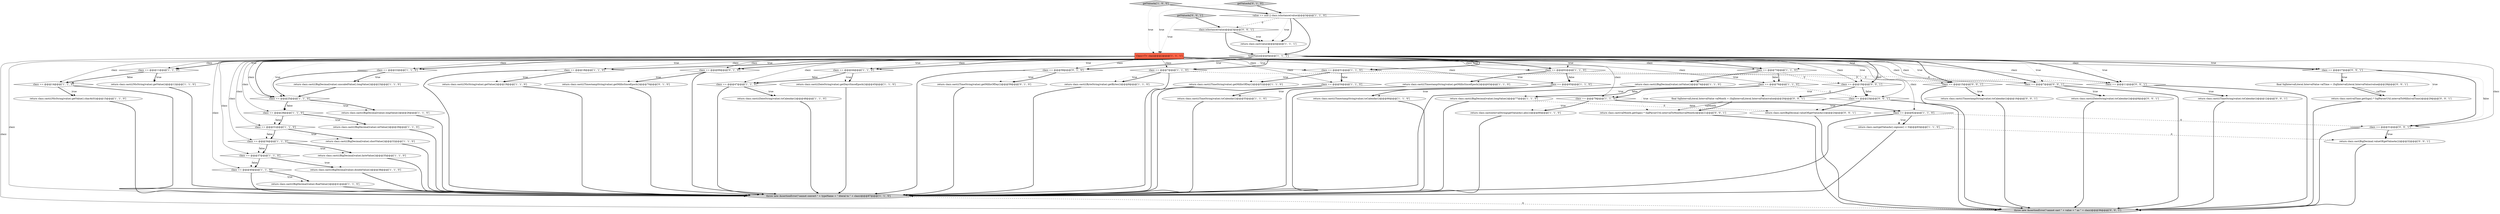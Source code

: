 digraph {
15 [style = filled, label = "clazz == @@@79@@@['1', '1', '0']", fillcolor = white, shape = diamond image = "AAA0AAABBB1BBB"];
66 [style = filled, label = "clazz == @@@7@@@['0', '0', '1']", fillcolor = white, shape = diamond image = "AAA0AAABBB3BBB"];
8 [style = filled, label = "value == null || clazz.isInstance(value)@@@3@@@['1', '1', '0']", fillcolor = white, shape = diamond image = "AAA0AAABBB1BBB"];
17 [style = filled, label = "typeName@@@6@@@['1', '1', '1']", fillcolor = white, shape = diamond image = "AAA0AAABBB1BBB"];
59 [style = filled, label = "getValueAs['0', '0', '1']", fillcolor = lightgray, shape = diamond image = "AAA0AAABBB3BBB"];
25 [style = filled, label = "return clazz.cast(((BigDecimal)value).intValue())@@@74@@@['1', '1', '0']", fillcolor = white, shape = ellipse image = "AAA0AAABBB1BBB"];
28 [style = filled, label = "clazz == @@@31@@@['1', '1', '0']", fillcolor = white, shape = diamond image = "AAA0AAABBB1BBB"];
67 [style = filled, label = "clazz == @@@15@@@['0', '0', '1']", fillcolor = white, shape = diamond image = "AAA0AAABBB3BBB"];
22 [style = filled, label = "clazz == @@@22@@@['1', '1', '0']", fillcolor = white, shape = diamond image = "AAA0AAABBB1BBB"];
27 [style = filled, label = "clazz == @@@44@@@['1', '1', '0']", fillcolor = white, shape = diamond image = "AAA0AAABBB1BBB"];
2 [style = filled, label = "clazz == @@@28@@@['1', '1', '0']", fillcolor = white, shape = diamond image = "AAA0AAABBB1BBB"];
62 [style = filled, label = "return clazz.cast(((DateString)value).toCalendar())@@@8@@@['0', '0', '1']", fillcolor = white, shape = ellipse image = "AAA0AAABBB3BBB"];
32 [style = filled, label = "clazz == @@@34@@@['1', '1', '0']", fillcolor = white, shape = diamond image = "AAA0AAABBB1BBB"];
46 [style = filled, label = "clazz == @@@65@@@['1', '1', '0']", fillcolor = white, shape = diamond image = "AAA0AAABBB1BBB"];
53 [style = filled, label = "return clazz.cast(((TimestampString)value).toCalendar())@@@16@@@['0', '0', '1']", fillcolor = white, shape = ellipse image = "AAA0AAABBB3BBB"];
49 [style = filled, label = "clazz == @@@69@@@['0', '1', '0']", fillcolor = white, shape = diamond image = "AAA1AAABBB2BBB"];
64 [style = filled, label = "return clazz.cast(valMonth.getSign() * SqlParserUtil.intervalToMonths(valMonth))@@@21@@@['0', '0', '1']", fillcolor = white, shape = ellipse image = "AAA0AAABBB3BBB"];
11 [style = filled, label = "throw new AssertionError(\"cannot convert \" + typeName + \" literal to \" + clazz)@@@87@@@['1', '1', '0']", fillcolor = lightgray, shape = ellipse image = "AAA0AAABBB1BBB"];
41 [style = filled, label = "return clazz.cast(((BigDecimal)value).longValue())@@@26@@@['1', '1', '0']", fillcolor = white, shape = ellipse image = "AAA0AAABBB1BBB"];
58 [style = filled, label = "throw new AssertionError(\"cannot cast \" + value + \" as \" + clazz)@@@36@@@['0', '0', '1']", fillcolor = lightgray, shape = ellipse image = "AAA0AAABBB3BBB"];
18 [style = filled, label = "clazz == @@@76@@@['1', '1', '0']", fillcolor = white, shape = diamond image = "AAA0AAABBB1BBB"];
44 [style = filled, label = "clazz == @@@11@@@['1', '1', '0']", fillcolor = white, shape = diamond image = "AAA0AAABBB1BBB"];
65 [style = filled, label = "clazz == @@@27@@@['0', '0', '1']", fillcolor = white, shape = diamond image = "AAA0AAABBB3BBB"];
33 [style = filled, label = "clazz == @@@40@@@['1', '1', '0']", fillcolor = white, shape = diamond image = "AAA0AAABBB1BBB"];
31 [style = filled, label = "return clazz.cast(((NlsString)value).getValue())@@@19@@@['1', '1', '0']", fillcolor = white, shape = ellipse image = "AAA0AAABBB1BBB"];
55 [style = filled, label = "clazz == @@@31@@@['0', '0', '1']", fillcolor = white, shape = diamond image = "AAA0AAABBB3BBB"];
16 [style = filled, label = "clazz == @@@82@@@['1', '1', '0']", fillcolor = white, shape = diamond image = "AAA0AAABBB1BBB"];
57 [style = filled, label = "final SqlIntervalLiteral.IntervalValue valTime = (SqlIntervalLiteral.IntervalValue)value@@@28@@@['0', '0', '1']", fillcolor = white, shape = ellipse image = "AAA0AAABBB3BBB"];
61 [style = filled, label = "clazz == @@@23@@@['0', '0', '1']", fillcolor = white, shape = diamond image = "AAA0AAABBB3BBB"];
7 [style = filled, label = "clazz == @@@54@@@['1', '1', '0']", fillcolor = white, shape = diamond image = "AAA0AAABBB1BBB"];
4 [style = filled, label = "return clazz.cast(((NlsString)value).getValue())@@@12@@@['1', '1', '0']", fillcolor = white, shape = ellipse image = "AAA0AAABBB1BBB"];
3 [style = filled, label = "return clazz.cast(value)@@@4@@@['1', '1', '1']", fillcolor = white, shape = ellipse image = "AAA0AAABBB1BBB"];
23 [style = filled, label = "return clazz.cast(((BigDecimal)value).unscaledValue().longValue())@@@23@@@['1', '1', '0']", fillcolor = white, shape = ellipse image = "AAA0AAABBB1BBB"];
0 [style = filled, label = "return clazz.cast(((NlsString)value).getValue().charAt(0))@@@15@@@['1', '1', '0']", fillcolor = white, shape = ellipse image = "AAA0AAABBB1BBB"];
19 [style = filled, label = "Class<T> clazz@@@2@@@['1', '1', '1']", fillcolor = tomato, shape = box image = "AAA0AAABBB1BBB"];
20 [style = filled, label = "clazz == @@@14@@@['1', '1', '0']", fillcolor = white, shape = diamond image = "AAA0AAABBB1BBB"];
39 [style = filled, label = "return clazz.cast(((BigDecimal)value).byteValue())@@@35@@@['1', '1', '0']", fillcolor = white, shape = ellipse image = "AAA0AAABBB1BBB"];
38 [style = filled, label = "return clazz.cast(intervalString(getValueAs().abs()))@@@80@@@['1', '1', '0']", fillcolor = white, shape = ellipse image = "AAA0AAABBB1BBB"];
10 [style = filled, label = "return clazz.cast(((DateString)value).toCalendar())@@@48@@@['1', '1', '0']", fillcolor = white, shape = ellipse image = "AAA0AAABBB1BBB"];
21 [style = filled, label = "clazz == @@@25@@@['1', '1', '0']", fillcolor = white, shape = diamond image = "AAA0AAABBB1BBB"];
43 [style = filled, label = "clazz == @@@51@@@['1', '1', '0']", fillcolor = white, shape = diamond image = "AAA0AAABBB1BBB"];
40 [style = filled, label = "return clazz.cast(((TimeString)value).getMillisOfDay())@@@52@@@['1', '1', '0']", fillcolor = white, shape = ellipse image = "AAA0AAABBB1BBB"];
47 [style = filled, label = "return clazz.cast(getValueAs().signum() < 0)@@@83@@@['1', '1', '0']", fillcolor = white, shape = ellipse image = "AAA0AAABBB1BBB"];
50 [style = filled, label = "return clazz.cast(((TimeString)value).getMillisOfDay())@@@59@@@['0', '1', '0']", fillcolor = white, shape = ellipse image = "AAA1AAABBB2BBB"];
35 [style = filled, label = "clazz == @@@47@@@['1', '1', '0']", fillcolor = white, shape = diamond image = "AAA0AAABBB1BBB"];
29 [style = filled, label = "clazz == @@@62@@@['1', '1', '0']", fillcolor = white, shape = diamond image = "AAA0AAABBB1BBB"];
14 [style = filled, label = "clazz == @@@37@@@['1', '1', '0']", fillcolor = white, shape = diamond image = "AAA0AAABBB1BBB"];
52 [style = filled, label = "clazz == @@@58@@@['0', '1', '0']", fillcolor = white, shape = diamond image = "AAA1AAABBB2BBB"];
56 [style = filled, label = "clazz == @@@19@@@['0', '0', '1']", fillcolor = white, shape = diamond image = "AAA0AAABBB3BBB"];
60 [style = filled, label = "clazz.isInstance(value)@@@3@@@['0', '0', '1']", fillcolor = white, shape = diamond image = "AAA0AAABBB3BBB"];
68 [style = filled, label = "return clazz.cast(BigDecimal.valueOf(getValueAs()))@@@24@@@['0', '0', '1']", fillcolor = white, shape = ellipse image = "AAA0AAABBB3BBB"];
9 [style = filled, label = "return clazz.cast(((BigDecimal)value).shortValue())@@@32@@@['1', '1', '0']", fillcolor = white, shape = ellipse image = "AAA0AAABBB1BBB"];
13 [style = filled, label = "return clazz.cast(((BigDecimal)value).longValue())@@@77@@@['1', '1', '0']", fillcolor = white, shape = ellipse image = "AAA0AAABBB1BBB"];
70 [style = filled, label = "return clazz.cast(BigDecimal.valueOf(getValueAs()))@@@32@@@['0', '0', '1']", fillcolor = white, shape = ellipse image = "AAA0AAABBB3BBB"];
6 [style = filled, label = "return clazz.cast(((TimestampString)value).toCalendar())@@@66@@@['1', '1', '0']", fillcolor = white, shape = ellipse image = "AAA0AAABBB1BBB"];
37 [style = filled, label = "return clazz.cast(((BigDecimal)value).floatValue())@@@41@@@['1', '1', '0']", fillcolor = white, shape = ellipse image = "AAA0AAABBB1BBB"];
1 [style = filled, label = "return clazz.cast(((DateString)value).getDaysSinceEpoch())@@@45@@@['1', '1', '0']", fillcolor = white, shape = ellipse image = "AAA0AAABBB1BBB"];
42 [style = filled, label = "return clazz.cast(((BigDecimal)value).doubleValue())@@@38@@@['1', '1', '0']", fillcolor = white, shape = ellipse image = "AAA0AAABBB1BBB"];
63 [style = filled, label = "return clazz.cast(((TimeString)value).toCalendar())@@@12@@@['0', '0', '1']", fillcolor = white, shape = ellipse image = "AAA0AAABBB3BBB"];
69 [style = filled, label = "clazz == @@@11@@@['0', '0', '1']", fillcolor = white, shape = diamond image = "AAA0AAABBB3BBB"];
12 [style = filled, label = "clazz == @@@7@@@['1', '1', '0']", fillcolor = white, shape = diamond image = "AAA0AAABBB1BBB"];
30 [style = filled, label = "return clazz.cast(((TimestampString)value).getMillisSinceEpoch())@@@63@@@['1', '1', '0']", fillcolor = white, shape = ellipse image = "AAA0AAABBB1BBB"];
54 [style = filled, label = "final SqlIntervalLiteral.IntervalValue valMonth = (SqlIntervalLiteral.IntervalValue)value@@@20@@@['0', '0', '1']", fillcolor = white, shape = ellipse image = "AAA0AAABBB3BBB"];
48 [style = filled, label = "return clazz.cast(((TimestampString)value).getMillisSinceEpoch())@@@70@@@['0', '1', '0']", fillcolor = white, shape = ellipse image = "AAA1AAABBB2BBB"];
24 [style = filled, label = "getValueAs['1', '0', '0']", fillcolor = lightgray, shape = diamond image = "AAA0AAABBB1BBB"];
45 [style = filled, label = "return clazz.cast(((TimeString)value).toCalendar())@@@55@@@['1', '1', '0']", fillcolor = white, shape = ellipse image = "AAA0AAABBB1BBB"];
71 [style = filled, label = "return clazz.cast(valTime.getSign() * SqlParserUtil.intervalToMillis(valTime))@@@29@@@['0', '0', '1']", fillcolor = white, shape = ellipse image = "AAA0AAABBB3BBB"];
34 [style = filled, label = "clazz == @@@18@@@['1', '1', '0']", fillcolor = white, shape = diamond image = "AAA0AAABBB1BBB"];
36 [style = filled, label = "clazz == @@@73@@@['1', '1', '0']", fillcolor = white, shape = diamond image = "AAA0AAABBB1BBB"];
51 [style = filled, label = "getValueAs['0', '1', '0']", fillcolor = lightgray, shape = diamond image = "AAA0AAABBB2BBB"];
26 [style = filled, label = "return clazz.cast(((ByteString)value).getBytes())@@@8@@@['1', '1', '0']", fillcolor = white, shape = ellipse image = "AAA0AAABBB1BBB"];
5 [style = filled, label = "return clazz.cast(((BigDecimal)value).intValue())@@@29@@@['1', '1', '0']", fillcolor = white, shape = ellipse image = "AAA0AAABBB1BBB"];
69->58 [style = bold, label=""];
17->43 [style = dotted, label="true"];
17->34 [style = dotted, label="true"];
69->63 [style = bold, label=""];
49->11 [style = bold, label=""];
15->38 [style = dotted, label="true"];
59->19 [style = dotted, label="true"];
2->28 [style = dotted, label="false"];
19->55 [style = solid, label="clazz"];
17->21 [style = bold, label=""];
55->58 [style = bold, label=""];
45->11 [style = bold, label=""];
19->14 [style = solid, label="clazz"];
2->5 [style = dotted, label="true"];
18->13 [style = bold, label=""];
12->26 [style = dotted, label="true"];
13->68 [style = dashed, label="0"];
10->11 [style = bold, label=""];
54->64 [style = solid, label="valMonth"];
7->11 [style = bold, label=""];
1->11 [style = bold, label=""];
19->35 [style = solid, label="clazz"];
18->13 [style = dotted, label="true"];
51->8 [style = bold, label=""];
71->58 [style = bold, label=""];
36->18 [style = bold, label=""];
19->46 [style = solid, label="clazz"];
65->71 [style = dotted, label="true"];
3->17 [style = bold, label=""];
13->11 [style = bold, label=""];
19->22 [style = solid, label="clazz"];
61->68 [style = bold, label=""];
65->57 [style = bold, label=""];
64->58 [style = bold, label=""];
33->37 [style = dotted, label="true"];
15->16 [style = bold, label=""];
43->40 [style = dotted, label="true"];
17->22 [style = bold, label=""];
19->27 [style = solid, label="clazz"];
17->36 [style = dotted, label="true"];
54->64 [style = bold, label=""];
20->0 [style = bold, label=""];
43->7 [style = bold, label=""];
17->56 [style = bold, label=""];
67->58 [style = bold, label=""];
68->58 [style = bold, label=""];
36->56 [style = dashed, label="0"];
17->52 [style = bold, label=""];
17->52 [style = dotted, label="true"];
66->58 [style = bold, label=""];
40->11 [style = bold, label=""];
19->67 [style = solid, label="clazz"];
17->49 [style = bold, label=""];
19->43 [style = solid, label="clazz"];
19->36 [style = solid, label="clazz"];
66->62 [style = bold, label=""];
17->27 [style = bold, label=""];
29->67 [style = dashed, label="0"];
21->41 [style = dotted, label="true"];
15->38 [style = bold, label=""];
19->21 [style = solid, label="clazz"];
50->11 [style = bold, label=""];
33->11 [style = bold, label=""];
44->4 [style = bold, label=""];
28->32 [style = bold, label=""];
6->11 [style = bold, label=""];
41->11 [style = bold, label=""];
27->35 [style = dotted, label="false"];
43->7 [style = dotted, label="false"];
57->71 [style = bold, label=""];
11->58 [style = dashed, label="0"];
0->11 [style = bold, label=""];
2->28 [style = bold, label=""];
33->37 [style = bold, label=""];
8->3 [style = bold, label=""];
19->16 [style = solid, label="clazz"];
46->6 [style = dotted, label="true"];
23->21 [style = bold, label=""];
18->15 [style = dotted, label="false"];
16->47 [style = bold, label=""];
19->15 [style = solid, label="clazz"];
56->54 [style = dotted, label="true"];
65->55 [style = bold, label=""];
32->39 [style = dotted, label="true"];
21->2 [style = dotted, label="false"];
17->21 [style = dotted, label="true"];
17->22 [style = dotted, label="true"];
22->21 [style = bold, label=""];
44->20 [style = dotted, label="false"];
35->11 [style = bold, label=""];
61->68 [style = dotted, label="true"];
56->61 [style = dotted, label="false"];
17->29 [style = dotted, label="true"];
27->1 [style = dotted, label="true"];
8->60 [style = dashed, label="0"];
19->44 [style = solid, label="clazz"];
19->18 [style = solid, label="clazz"];
28->9 [style = bold, label=""];
20->11 [style = bold, label=""];
39->11 [style = bold, label=""];
18->15 [style = bold, label=""];
12->26 [style = bold, label=""];
70->58 [style = bold, label=""];
19->20 [style = solid, label="clazz"];
19->58 [style = solid, label="clazz"];
22->23 [style = dotted, label="true"];
55->70 [style = bold, label=""];
16->47 [style = dotted, label="true"];
31->11 [style = bold, label=""];
19->11 [style = solid, label="clazz"];
19->2 [style = solid, label="clazz"];
55->70 [style = dotted, label="true"];
19->61 [style = solid, label="clazz"];
16->55 [style = dashed, label="0"];
32->14 [style = bold, label=""];
42->11 [style = bold, label=""];
46->11 [style = bold, label=""];
15->16 [style = dotted, label="false"];
7->45 [style = dotted, label="true"];
44->20 [style = bold, label=""];
19->33 [style = solid, label="clazz"];
35->10 [style = bold, label=""];
20->0 [style = dotted, label="true"];
60->17 [style = bold, label=""];
17->69 [style = dotted, label="true"];
65->57 [style = dotted, label="true"];
60->3 [style = bold, label=""];
24->19 [style = dotted, label="true"];
19->69 [style = solid, label="clazz"];
17->12 [style = dotted, label="true"];
17->44 [style = bold, label=""];
17->36 [style = bold, label=""];
17->66 [style = bold, label=""];
26->11 [style = bold, label=""];
34->31 [style = bold, label=""];
29->30 [style = dotted, label="true"];
43->40 [style = bold, label=""];
28->32 [style = dotted, label="false"];
18->61 [style = dashed, label="0"];
7->45 [style = bold, label=""];
35->10 [style = dotted, label="true"];
32->14 [style = dotted, label="false"];
49->48 [style = bold, label=""];
8->3 [style = dotted, label="true"];
19->65 [style = solid, label="clazz"];
14->33 [style = dotted, label="false"];
17->66 [style = dotted, label="true"];
17->44 [style = dotted, label="true"];
66->62 [style = dotted, label="true"];
56->64 [style = dotted, label="true"];
19->29 [style = solid, label="clazz"];
16->11 [style = bold, label=""];
24->8 [style = bold, label=""];
38->11 [style = bold, label=""];
63->58 [style = bold, label=""];
17->29 [style = bold, label=""];
47->11 [style = bold, label=""];
14->42 [style = dotted, label="true"];
21->41 [style = bold, label=""];
67->53 [style = dotted, label="true"];
29->30 [style = bold, label=""];
61->58 [style = bold, label=""];
29->46 [style = bold, label=""];
65->55 [style = dotted, label="false"];
52->11 [style = bold, label=""];
51->19 [style = dotted, label="true"];
19->49 [style = solid, label="clazz"];
56->61 [style = bold, label=""];
36->25 [style = dotted, label="true"];
67->53 [style = bold, label=""];
9->11 [style = bold, label=""];
14->42 [style = bold, label=""];
19->7 [style = solid, label="clazz"];
52->50 [style = dotted, label="true"];
17->49 [style = dotted, label="true"];
17->43 [style = bold, label=""];
2->5 [style = bold, label=""];
59->60 [style = bold, label=""];
44->4 [style = dotted, label="true"];
4->11 [style = bold, label=""];
32->39 [style = bold, label=""];
19->28 [style = solid, label="clazz"];
47->70 [style = dashed, label="0"];
30->11 [style = bold, label=""];
17->12 [style = bold, label=""];
36->25 [style = bold, label=""];
17->67 [style = bold, label=""];
52->50 [style = bold, label=""];
17->65 [style = bold, label=""];
57->71 [style = solid, label="valTime"];
19->32 [style = solid, label="clazz"];
36->18 [style = dotted, label="false"];
17->56 [style = dotted, label="true"];
8->17 [style = bold, label=""];
17->69 [style = bold, label=""];
56->54 [style = bold, label=""];
21->2 [style = bold, label=""];
27->35 [style = bold, label=""];
25->11 [style = bold, label=""];
29->46 [style = dotted, label="false"];
12->66 [style = dashed, label="0"];
19->12 [style = solid, label="clazz"];
19->52 [style = solid, label="clazz"];
27->1 [style = bold, label=""];
5->11 [style = bold, label=""];
48->11 [style = bold, label=""];
19->56 [style = solid, label="clazz"];
49->48 [style = dotted, label="true"];
19->34 [style = solid, label="clazz"];
34->31 [style = dotted, label="true"];
14->33 [style = bold, label=""];
17->27 [style = dotted, label="true"];
37->11 [style = bold, label=""];
46->6 [style = bold, label=""];
60->3 [style = dotted, label="true"];
12->11 [style = bold, label=""];
43->69 [style = dashed, label="0"];
17->34 [style = bold, label=""];
22->23 [style = bold, label=""];
69->63 [style = dotted, label="true"];
19->66 [style = solid, label="clazz"];
28->9 [style = dotted, label="true"];
62->58 [style = bold, label=""];
53->58 [style = bold, label=""];
17->65 [style = dotted, label="true"];
34->11 [style = bold, label=""];
17->67 [style = dotted, label="true"];
}
